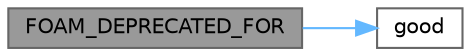 digraph "FOAM_DEPRECATED_FOR"
{
 // LATEX_PDF_SIZE
  bgcolor="transparent";
  edge [fontname=Helvetica,fontsize=10,labelfontname=Helvetica,labelfontsize=10];
  node [fontname=Helvetica,fontsize=10,shape=box,height=0.2,width=0.4];
  rankdir="LR";
  Node1 [id="Node000001",label="FOAM_DEPRECATED_FOR",height=0.2,width=0.4,color="gray40", fillcolor="grey60", style="filled", fontcolor="black",tooltip=" "];
  Node1 -> Node2 [id="edge1_Node000001_Node000002",color="steelblue1",style="solid",tooltip=" "];
  Node2 [id="Node000002",label="good",height=0.2,width=0.4,color="grey40", fillcolor="white", style="filled",URL="$classFoam_1_1Switch.html#a57a3459b7c5951cb10421aae5774450b",tooltip=" "];
}
